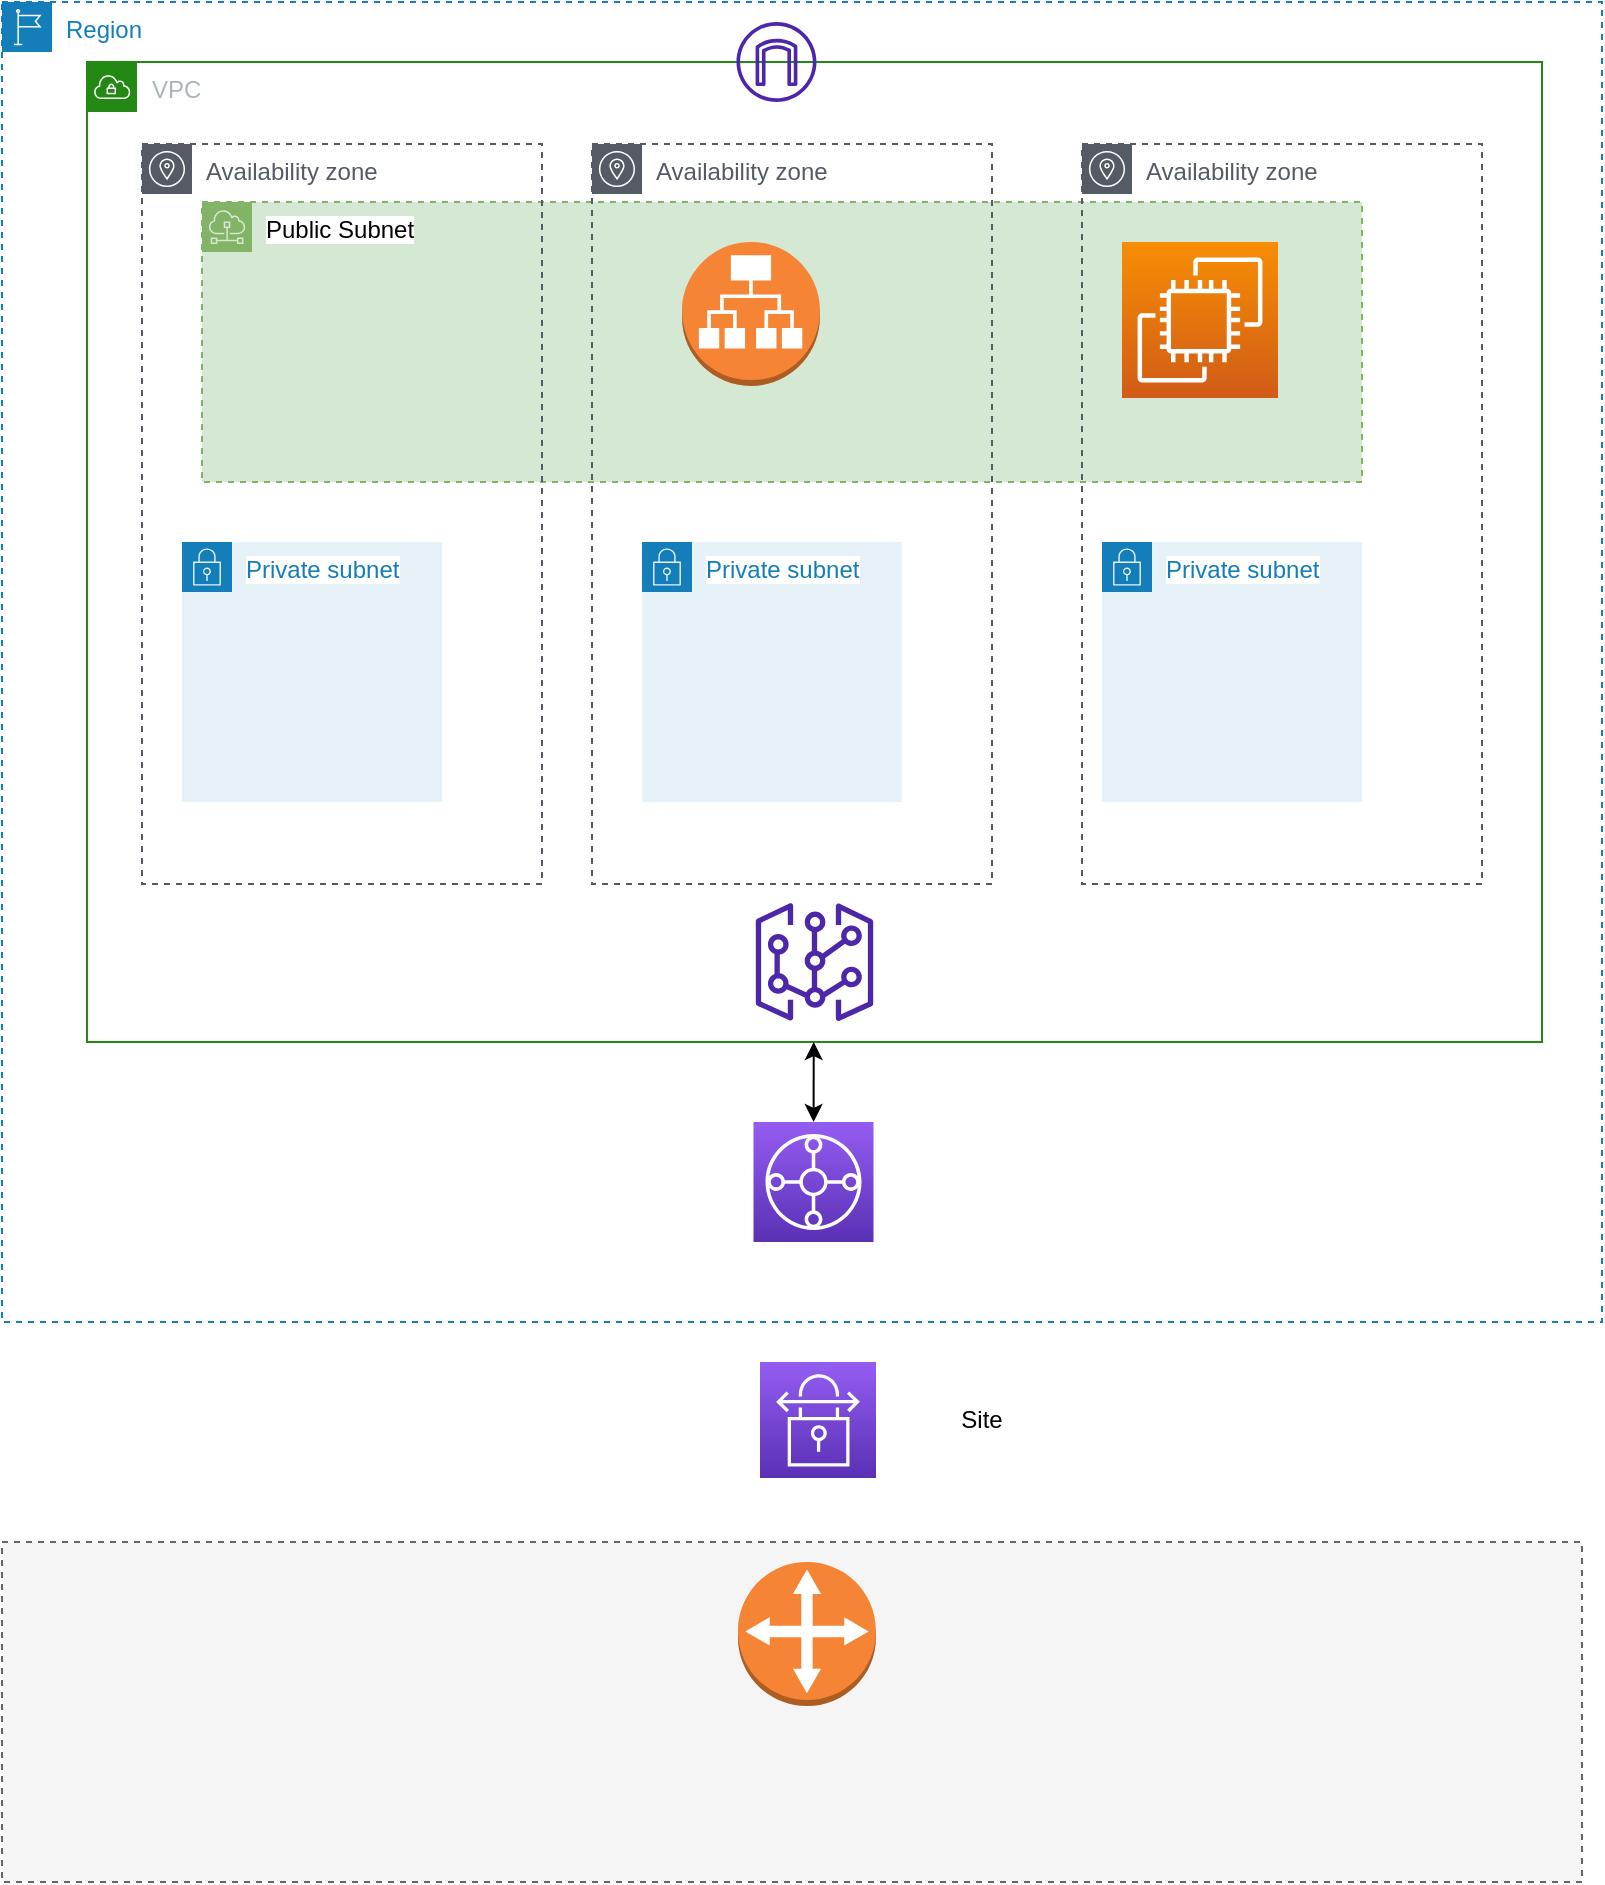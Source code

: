 <mxfile version="20.5.3" type="github">
  <diagram id="kXtIfN_V0T45vryye2Oy" name="Page-1">
    <mxGraphModel dx="1209" dy="671" grid="1" gridSize="10" guides="1" tooltips="1" connect="1" arrows="1" fold="1" page="1" pageScale="1" pageWidth="850" pageHeight="1100" math="0" shadow="0">
      <root>
        <mxCell id="0" />
        <mxCell id="1" parent="0" />
        <mxCell id="yOz4L0cIfqc6KNZEQdLh-21" value="" style="rounded=0;whiteSpace=wrap;html=1;labelBackgroundColor=none;labelBorderColor=none;noLabel=1;shadow=0;dashed=1;fillColor=#f5f5f5;strokeColor=#666666;fontColor=#333333;" parent="1" vertex="1">
          <mxGeometry x="30" y="840" width="790" height="170" as="geometry" />
        </mxCell>
        <mxCell id="yOz4L0cIfqc6KNZEQdLh-44" value="Public Subnet" style="sketch=0;outlineConnect=0;html=1;whiteSpace=wrap;fontSize=12;fontStyle=0;shape=mxgraph.aws4.group;grIcon=mxgraph.aws4.group_subnet;verticalAlign=top;align=left;spacingLeft=30;dashed=1;shadow=0;labelBackgroundColor=default;labelBorderColor=none;fillColor=#d5e8d4;strokeColor=#82b366;" parent="1" vertex="1">
          <mxGeometry x="130" y="170" width="580" height="140" as="geometry" />
        </mxCell>
        <mxCell id="yOz4L0cIfqc6KNZEQdLh-1" value="Region" style="points=[[0,0],[0.25,0],[0.5,0],[0.75,0],[1,0],[1,0.25],[1,0.5],[1,0.75],[1,1],[0.75,1],[0.5,1],[0.25,1],[0,1],[0,0.75],[0,0.5],[0,0.25]];outlineConnect=0;gradientColor=none;html=1;whiteSpace=wrap;fontSize=12;fontStyle=0;container=1;pointerEvents=0;collapsible=0;recursiveResize=0;shape=mxgraph.aws4.group;grIcon=mxgraph.aws4.group_region;strokeColor=#147EBA;fillColor=none;verticalAlign=top;align=left;spacingLeft=30;fontColor=#147EBA;dashed=1;" parent="1" vertex="1">
          <mxGeometry x="30" y="70" width="800" height="660" as="geometry" />
        </mxCell>
        <mxCell id="yOz4L0cIfqc6KNZEQdLh-6" value="" style="sketch=0;points=[[0,0,0],[0.25,0,0],[0.5,0,0],[0.75,0,0],[1,0,0],[0,1,0],[0.25,1,0],[0.5,1,0],[0.75,1,0],[1,1,0],[0,0.25,0],[0,0.5,0],[0,0.75,0],[1,0.25,0],[1,0.5,0],[1,0.75,0]];outlineConnect=0;fontColor=#232F3E;gradientColor=#945DF2;gradientDirection=north;fillColor=#5A30B5;strokeColor=#ffffff;dashed=0;verticalLabelPosition=bottom;verticalAlign=top;align=center;html=1;fontSize=12;fontStyle=0;aspect=fixed;shape=mxgraph.aws4.resourceIcon;resIcon=mxgraph.aws4.transit_gateway;" parent="yOz4L0cIfqc6KNZEQdLh-1" vertex="1">
          <mxGeometry x="375.75" y="560" width="60" height="60" as="geometry" />
        </mxCell>
        <mxCell id="yOz4L0cIfqc6KNZEQdLh-5" value="VPC" style="points=[[0,0],[0.25,0],[0.5,0],[0.75,0],[1,0],[1,0.25],[1,0.5],[1,0.75],[1,1],[0.75,1],[0.5,1],[0.25,1],[0,1],[0,0.75],[0,0.5],[0,0.25]];outlineConnect=0;gradientColor=none;html=1;whiteSpace=wrap;fontSize=12;fontStyle=0;container=1;pointerEvents=0;collapsible=0;recursiveResize=0;shape=mxgraph.aws4.group;grIcon=mxgraph.aws4.group_vpc;strokeColor=#248814;fillColor=none;verticalAlign=top;align=left;spacingLeft=30;fontColor=#AAB7B8;dashed=0;" parent="1" vertex="1">
          <mxGeometry x="72.5" y="100" width="727.5" height="490" as="geometry" />
        </mxCell>
        <mxCell id="yOz4L0cIfqc6KNZEQdLh-13" value="" style="sketch=0;outlineConnect=0;fontColor=#232F3E;gradientColor=none;fillColor=#4D27AA;strokeColor=none;dashed=0;verticalLabelPosition=bottom;verticalAlign=top;align=center;html=1;fontSize=12;fontStyle=0;aspect=fixed;pointerEvents=1;shape=mxgraph.aws4.virtual_gateway;" parent="yOz4L0cIfqc6KNZEQdLh-5" vertex="1">
          <mxGeometry x="334.25" y="420.5" width="59" height="59" as="geometry" />
        </mxCell>
        <mxCell id="yOz4L0cIfqc6KNZEQdLh-39" value="Private subnet" style="points=[[0,0],[0.25,0],[0.5,0],[0.75,0],[1,0],[1,0.25],[1,0.5],[1,0.75],[1,1],[0.75,1],[0.5,1],[0.25,1],[0,1],[0,0.75],[0,0.5],[0,0.25]];outlineConnect=0;gradientColor=none;html=1;whiteSpace=wrap;fontSize=12;fontStyle=0;container=1;pointerEvents=0;collapsible=0;recursiveResize=0;shape=mxgraph.aws4.group;grIcon=mxgraph.aws4.group_security_group;grStroke=0;strokeColor=#147EBA;fillColor=#E6F2F8;verticalAlign=top;align=left;spacingLeft=30;fontColor=#147EBA;dashed=0;shadow=0;labelBackgroundColor=default;labelBorderColor=none;" parent="yOz4L0cIfqc6KNZEQdLh-5" vertex="1">
          <mxGeometry x="47.5" y="240" width="130" height="130" as="geometry" />
        </mxCell>
        <mxCell id="yOz4L0cIfqc6KNZEQdLh-40" value="Availability zone" style="sketch=0;outlineConnect=0;gradientColor=none;html=1;whiteSpace=wrap;fontSize=12;fontStyle=0;shape=mxgraph.aws4.group;grIcon=mxgraph.aws4.group_availability_zone;strokeColor=#545B64;fillColor=none;verticalAlign=top;align=left;spacingLeft=30;fontColor=#545B64;dashed=1;" parent="yOz4L0cIfqc6KNZEQdLh-5" vertex="1">
          <mxGeometry x="252.5" y="41" width="200" height="370" as="geometry" />
        </mxCell>
        <mxCell id="yOz4L0cIfqc6KNZEQdLh-41" value="Availability zone" style="sketch=0;outlineConnect=0;gradientColor=none;html=1;whiteSpace=wrap;fontSize=12;fontStyle=0;shape=mxgraph.aws4.group;grIcon=mxgraph.aws4.group_availability_zone;strokeColor=#545B64;fillColor=none;verticalAlign=top;align=left;spacingLeft=30;fontColor=#545B64;dashed=1;" parent="yOz4L0cIfqc6KNZEQdLh-5" vertex="1">
          <mxGeometry x="497.5" y="41" width="200" height="370" as="geometry" />
        </mxCell>
        <mxCell id="yOz4L0cIfqc6KNZEQdLh-42" value="Private subnet" style="points=[[0,0],[0.25,0],[0.5,0],[0.75,0],[1,0],[1,0.25],[1,0.5],[1,0.75],[1,1],[0.75,1],[0.5,1],[0.25,1],[0,1],[0,0.75],[0,0.5],[0,0.25]];outlineConnect=0;gradientColor=none;html=1;whiteSpace=wrap;fontSize=12;fontStyle=0;container=1;pointerEvents=0;collapsible=0;recursiveResize=0;shape=mxgraph.aws4.group;grIcon=mxgraph.aws4.group_security_group;grStroke=0;strokeColor=#147EBA;fillColor=#E6F2F8;verticalAlign=top;align=left;spacingLeft=30;fontColor=#147EBA;dashed=0;shadow=0;labelBackgroundColor=default;labelBorderColor=none;" parent="yOz4L0cIfqc6KNZEQdLh-5" vertex="1">
          <mxGeometry x="277.5" y="240" width="130" height="130" as="geometry" />
        </mxCell>
        <mxCell id="yOz4L0cIfqc6KNZEQdLh-43" value="Private subnet" style="points=[[0,0],[0.25,0],[0.5,0],[0.75,0],[1,0],[1,0.25],[1,0.5],[1,0.75],[1,1],[0.75,1],[0.5,1],[0.25,1],[0,1],[0,0.75],[0,0.5],[0,0.25]];outlineConnect=0;gradientColor=none;html=1;whiteSpace=wrap;fontSize=12;fontStyle=0;container=1;pointerEvents=0;collapsible=0;recursiveResize=0;shape=mxgraph.aws4.group;grIcon=mxgraph.aws4.group_security_group;grStroke=0;strokeColor=#147EBA;fillColor=#E6F2F8;verticalAlign=top;align=left;spacingLeft=30;fontColor=#147EBA;dashed=0;shadow=0;labelBackgroundColor=default;labelBorderColor=none;" parent="yOz4L0cIfqc6KNZEQdLh-5" vertex="1">
          <mxGeometry x="507.5" y="240" width="130" height="130" as="geometry" />
        </mxCell>
        <mxCell id="yOz4L0cIfqc6KNZEQdLh-2" value="Availability zone" style="sketch=0;outlineConnect=0;gradientColor=none;html=1;whiteSpace=wrap;fontSize=12;fontStyle=0;shape=mxgraph.aws4.group;grIcon=mxgraph.aws4.group_availability_zone;strokeColor=#545B64;fillColor=none;verticalAlign=top;align=left;spacingLeft=30;fontColor=#545B64;dashed=1;" parent="yOz4L0cIfqc6KNZEQdLh-5" vertex="1">
          <mxGeometry x="27.5" y="41" width="200" height="370" as="geometry" />
        </mxCell>
        <mxCell id="yOz4L0cIfqc6KNZEQdLh-48" value="" style="sketch=0;outlineConnect=0;fontColor=#232F3E;gradientColor=none;fillColor=#4D27AA;strokeColor=none;dashed=0;verticalLabelPosition=bottom;verticalAlign=top;align=center;html=1;fontSize=12;fontStyle=0;aspect=fixed;pointerEvents=1;shape=mxgraph.aws4.internet_gateway;shadow=0;labelBackgroundColor=default;labelBorderColor=none;" parent="yOz4L0cIfqc6KNZEQdLh-5" vertex="1">
          <mxGeometry x="324.75" y="-20" width="40" height="40" as="geometry" />
        </mxCell>
        <mxCell id="yOz4L0cIfqc6KNZEQdLh-47" value="" style="sketch=0;points=[[0,0,0],[0.25,0,0],[0.5,0,0],[0.75,0,0],[1,0,0],[0,1,0],[0.25,1,0],[0.5,1,0],[0.75,1,0],[1,1,0],[0,0.25,0],[0,0.5,0],[0,0.75,0],[1,0.25,0],[1,0.5,0],[1,0.75,0]];outlineConnect=0;fontColor=#232F3E;gradientColor=#F78E04;gradientDirection=north;fillColor=#D05C17;strokeColor=#ffffff;dashed=0;verticalLabelPosition=bottom;verticalAlign=top;align=center;html=1;fontSize=12;fontStyle=0;aspect=fixed;shape=mxgraph.aws4.resourceIcon;resIcon=mxgraph.aws4.ec2;shadow=0;labelBackgroundColor=default;labelBorderColor=none;" parent="yOz4L0cIfqc6KNZEQdLh-5" vertex="1">
          <mxGeometry x="517.5" y="90" width="78" height="78" as="geometry" />
        </mxCell>
        <mxCell id="yOz4L0cIfqc6KNZEQdLh-8" value="" style="endArrow=classic;startArrow=classic;html=1;rounded=0;" parent="1" source="yOz4L0cIfqc6KNZEQdLh-6" target="yOz4L0cIfqc6KNZEQdLh-5" edge="1">
          <mxGeometry width="50" height="50" relative="1" as="geometry">
            <mxPoint x="400" y="510" as="sourcePoint" />
            <mxPoint x="450" y="460" as="targetPoint" />
            <Array as="points" />
          </mxGeometry>
        </mxCell>
        <mxCell id="yOz4L0cIfqc6KNZEQdLh-14" value="" style="outlineConnect=0;dashed=0;verticalLabelPosition=bottom;verticalAlign=top;align=center;html=1;shape=mxgraph.aws3.customer_gateway;fillColor=#F58534;gradientColor=none;" parent="1" vertex="1">
          <mxGeometry x="398" y="850" width="69" height="72" as="geometry" />
        </mxCell>
        <mxCell id="yOz4L0cIfqc6KNZEQdLh-18" value="" style="sketch=0;points=[[0,0,0],[0.25,0,0],[0.5,0,0],[0.75,0,0],[1,0,0],[0,1,0],[0.25,1,0],[0.5,1,0],[0.75,1,0],[1,1,0],[0,0.25,0],[0,0.5,0],[0,0.75,0],[1,0.25,0],[1,0.5,0],[1,0.75,0]];outlineConnect=0;fontColor=#232F3E;gradientColor=#945DF2;gradientDirection=north;fillColor=#5A30B5;strokeColor=#ffffff;dashed=0;verticalLabelPosition=bottom;verticalAlign=top;align=center;html=1;fontSize=12;fontStyle=0;aspect=fixed;shape=mxgraph.aws4.resourceIcon;resIcon=mxgraph.aws4.site_to_site_vpn;" parent="1" vertex="1">
          <mxGeometry x="409" y="750" width="58" height="58" as="geometry" />
        </mxCell>
        <mxCell id="yOz4L0cIfqc6KNZEQdLh-22" value="Site" style="text;html=1;strokeColor=none;fillColor=none;align=center;verticalAlign=middle;whiteSpace=wrap;rounded=0;shadow=0;labelBackgroundColor=default;labelBorderColor=none;fontColor=none;" parent="1" vertex="1">
          <mxGeometry x="490" y="764" width="60" height="30" as="geometry" />
        </mxCell>
        <mxCell id="yOz4L0cIfqc6KNZEQdLh-45" value="" style="outlineConnect=0;dashed=0;verticalLabelPosition=bottom;verticalAlign=top;align=center;html=1;shape=mxgraph.aws3.application_load_balancer;fillColor=#F58534;gradientColor=none;shadow=0;labelBackgroundColor=default;labelBorderColor=none;fontColor=none;" parent="1" vertex="1">
          <mxGeometry x="370" y="190" width="69" height="72" as="geometry" />
        </mxCell>
      </root>
    </mxGraphModel>
  </diagram>
</mxfile>
